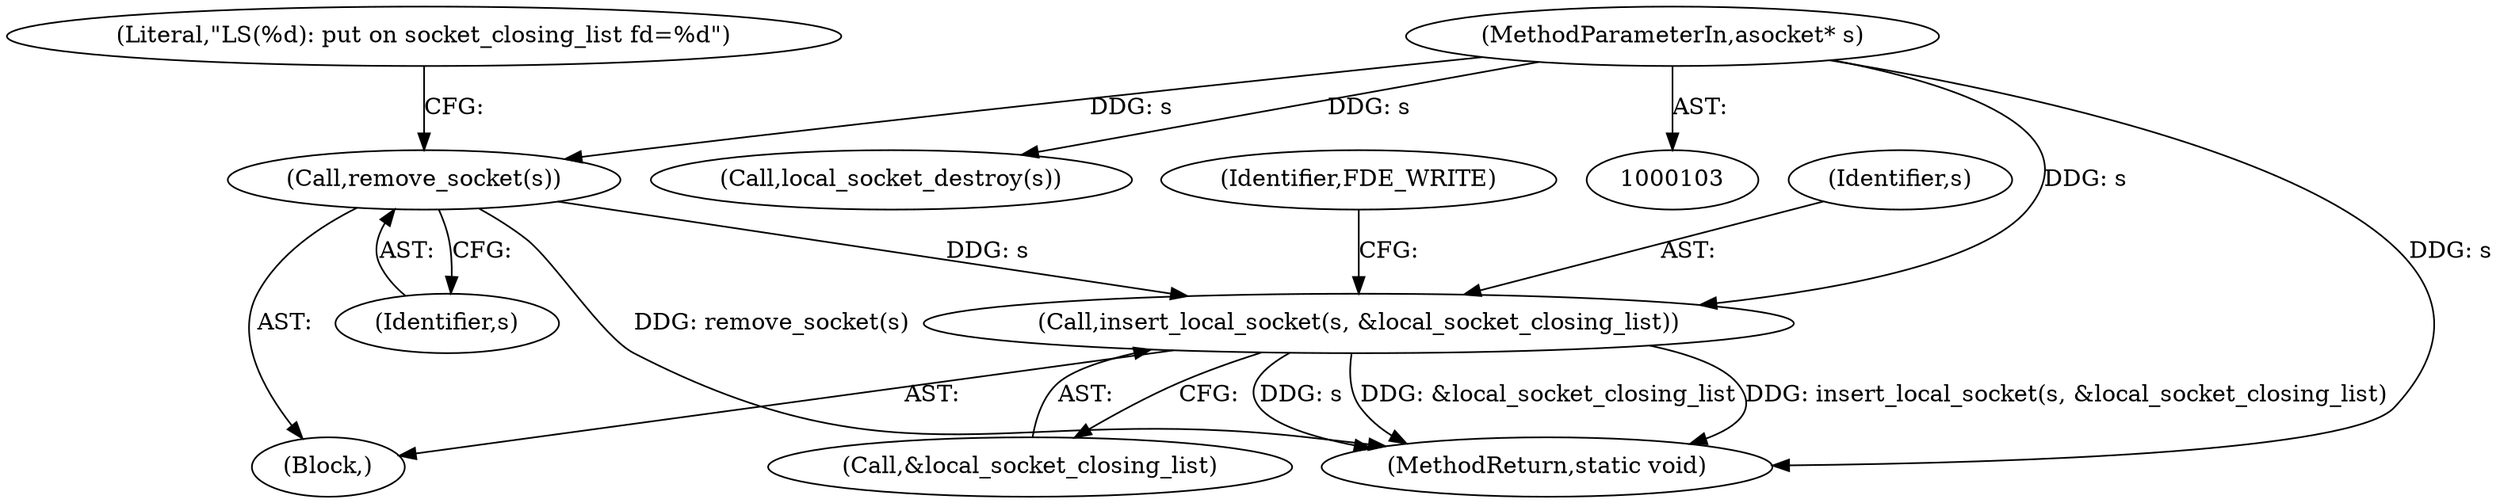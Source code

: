 digraph "0_Android_268068f25673242d1d5130d96202d3288c91b700_3@API" {
"1000219" [label="(Call,remove_socket(s))"];
"1000104" [label="(MethodParameterIn,asocket* s)"];
"1000229" [label="(Call,insert_local_socket(s, &local_socket_closing_list))"];
"1000104" [label="(MethodParameterIn,asocket* s)"];
"1000219" [label="(Call,remove_socket(s))"];
"1000220" [label="(Identifier,s)"];
"1000231" [label="(Call,&local_socket_closing_list)"];
"1000105" [label="(Block,)"];
"1000242" [label="(MethodReturn,static void)"];
"1000234" [label="(Identifier,FDE_WRITE)"];
"1000222" [label="(Literal,\"LS(%d): put on socket_closing_list fd=%d\")"];
"1000197" [label="(Call,local_socket_destroy(s))"];
"1000230" [label="(Identifier,s)"];
"1000229" [label="(Call,insert_local_socket(s, &local_socket_closing_list))"];
"1000219" -> "1000105"  [label="AST: "];
"1000219" -> "1000220"  [label="CFG: "];
"1000220" -> "1000219"  [label="AST: "];
"1000222" -> "1000219"  [label="CFG: "];
"1000219" -> "1000242"  [label="DDG: remove_socket(s)"];
"1000104" -> "1000219"  [label="DDG: s"];
"1000219" -> "1000229"  [label="DDG: s"];
"1000104" -> "1000103"  [label="AST: "];
"1000104" -> "1000242"  [label="DDG: s"];
"1000104" -> "1000197"  [label="DDG: s"];
"1000104" -> "1000229"  [label="DDG: s"];
"1000229" -> "1000105"  [label="AST: "];
"1000229" -> "1000231"  [label="CFG: "];
"1000230" -> "1000229"  [label="AST: "];
"1000231" -> "1000229"  [label="AST: "];
"1000234" -> "1000229"  [label="CFG: "];
"1000229" -> "1000242"  [label="DDG: &local_socket_closing_list"];
"1000229" -> "1000242"  [label="DDG: insert_local_socket(s, &local_socket_closing_list)"];
"1000229" -> "1000242"  [label="DDG: s"];
}
